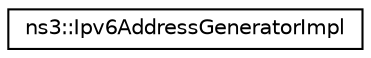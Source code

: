 digraph "Graphical Class Hierarchy"
{
 // LATEX_PDF_SIZE
  edge [fontname="Helvetica",fontsize="10",labelfontname="Helvetica",labelfontsize="10"];
  node [fontname="Helvetica",fontsize="10",shape=record];
  rankdir="LR";
  Node0 [label="ns3::Ipv6AddressGeneratorImpl",height=0.2,width=0.4,color="black", fillcolor="white", style="filled",URL="$classns3_1_1_ipv6_address_generator_impl.html",tooltip="Implementation class of Ipv6AddressGenerator This generator assigns addresses sequentially from a pro..."];
}
